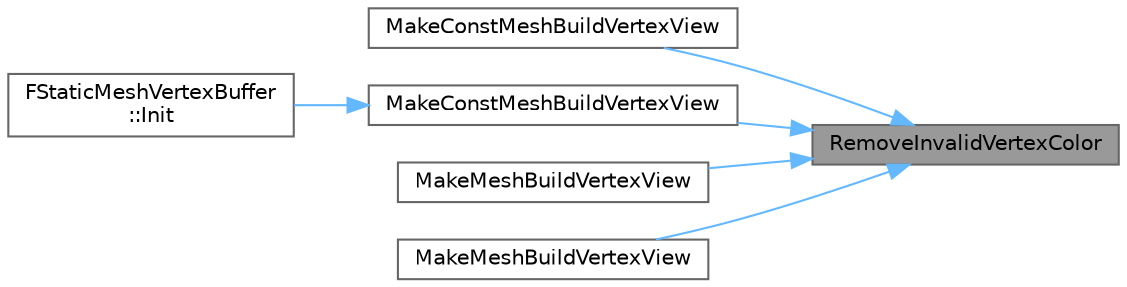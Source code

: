 digraph "RemoveInvalidVertexColor"
{
 // INTERACTIVE_SVG=YES
 // LATEX_PDF_SIZE
  bgcolor="transparent";
  edge [fontname=Helvetica,fontsize=10,labelfontname=Helvetica,labelfontsize=10];
  node [fontname=Helvetica,fontsize=10,shape=box,height=0.2,width=0.4];
  rankdir="RL";
  Node1 [id="Node000001",label="RemoveInvalidVertexColor",height=0.2,width=0.4,color="gray40", fillcolor="grey60", style="filled", fontcolor="black",tooltip=" "];
  Node1 -> Node2 [id="edge1_Node000001_Node000002",dir="back",color="steelblue1",style="solid",tooltip=" "];
  Node2 [id="Node000002",label="MakeConstMeshBuildVertexView",height=0.2,width=0.4,color="grey40", fillcolor="white", style="filled",URL="$d0/dc5/Components_8h.html#a4866208c35de5b8da14102fd3cef3ce9",tooltip=" "];
  Node1 -> Node3 [id="edge2_Node000001_Node000003",dir="back",color="steelblue1",style="solid",tooltip=" "];
  Node3 [id="Node000003",label="MakeConstMeshBuildVertexView",height=0.2,width=0.4,color="grey40", fillcolor="white", style="filled",URL="$d0/dc5/Components_8h.html#a4ac3f30c99287f8a3d36c468f95c012d",tooltip=" "];
  Node3 -> Node4 [id="edge3_Node000003_Node000004",dir="back",color="steelblue1",style="solid",tooltip=" "];
  Node4 [id="Node000004",label="FStaticMeshVertexBuffer\l::Init",height=0.2,width=0.4,color="grey40", fillcolor="white", style="filled",URL="$d7/d68/classFStaticMeshVertexBuffer.html#a9e607a8d2add5f6a468ca9900afdb27e",tooltip=" "];
  Node1 -> Node5 [id="edge4_Node000001_Node000005",dir="back",color="steelblue1",style="solid",tooltip=" "];
  Node5 [id="Node000005",label="MakeMeshBuildVertexView",height=0.2,width=0.4,color="grey40", fillcolor="white", style="filled",URL="$d0/dc5/Components_8h.html#a182108c9343323f1e556f46db7661a4e",tooltip="Make a strided mesh build vertex view from FMeshBuildVertexData."];
  Node1 -> Node6 [id="edge5_Node000001_Node000006",dir="back",color="steelblue1",style="solid",tooltip=" "];
  Node6 [id="Node000006",label="MakeMeshBuildVertexView",height=0.2,width=0.4,color="grey40", fillcolor="white", style="filled",URL="$d0/dc5/Components_8h.html#ab96d3b06a1205ead3a267a6628fbf200",tooltip="Make a strided mesh build vertex view from FStaticMeshBuildVertex."];
}

